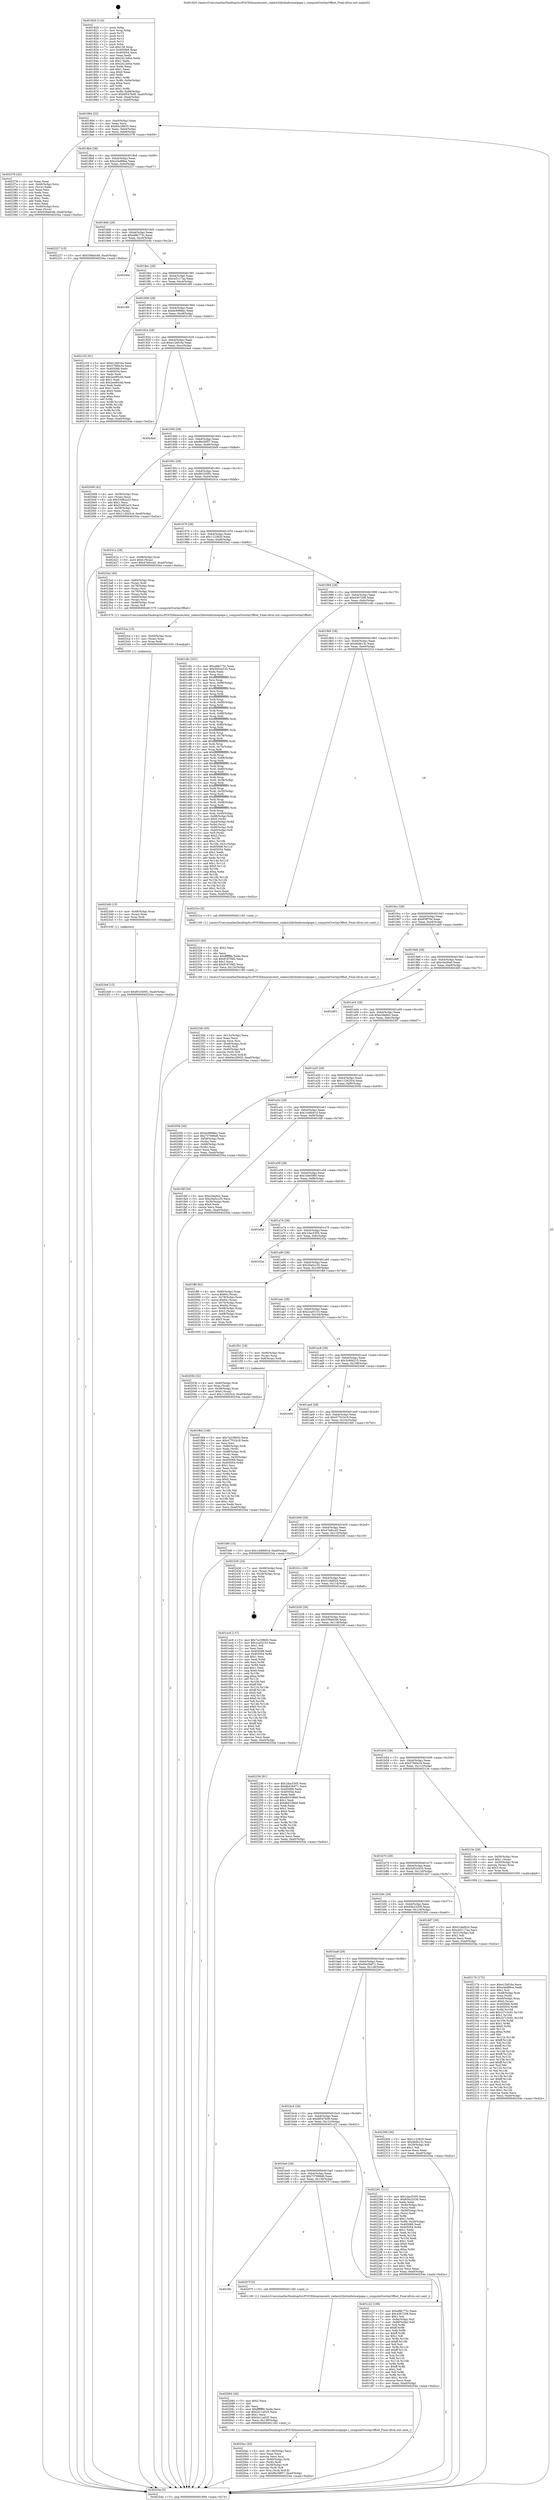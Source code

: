 digraph "0x401820" {
  label = "0x401820 (/mnt/c/Users/mathe/Desktop/tcc/POCII/binaries/extr_radare2librbinformatpepe.c_computeOverlayOffset_Final-ollvm.out::main(0))"
  labelloc = "t"
  node[shape=record]

  Entry [label="",width=0.3,height=0.3,shape=circle,fillcolor=black,style=filled]
  "0x401894" [label="{
     0x401894 [32]\l
     | [instrs]\l
     &nbsp;&nbsp;0x401894 \<+6\>: mov -0xa0(%rbp),%eax\l
     &nbsp;&nbsp;0x40189a \<+2\>: mov %eax,%ecx\l
     &nbsp;&nbsp;0x40189c \<+6\>: sub $0x84c29935,%ecx\l
     &nbsp;&nbsp;0x4018a2 \<+6\>: mov %eax,-0xb4(%rbp)\l
     &nbsp;&nbsp;0x4018a8 \<+6\>: mov %ecx,-0xb8(%rbp)\l
     &nbsp;&nbsp;0x4018ae \<+6\>: je 0000000000402378 \<main+0xb58\>\l
  }"]
  "0x402378" [label="{
     0x402378 [42]\l
     | [instrs]\l
     &nbsp;&nbsp;0x402378 \<+2\>: xor %eax,%eax\l
     &nbsp;&nbsp;0x40237a \<+4\>: mov -0x40(%rbp),%rcx\l
     &nbsp;&nbsp;0x40237e \<+2\>: mov (%rcx),%edx\l
     &nbsp;&nbsp;0x402380 \<+2\>: mov %eax,%esi\l
     &nbsp;&nbsp;0x402382 \<+2\>: sub %edx,%esi\l
     &nbsp;&nbsp;0x402384 \<+2\>: mov %eax,%edx\l
     &nbsp;&nbsp;0x402386 \<+3\>: sub $0x1,%edx\l
     &nbsp;&nbsp;0x402389 \<+2\>: add %edx,%esi\l
     &nbsp;&nbsp;0x40238b \<+2\>: sub %esi,%eax\l
     &nbsp;&nbsp;0x40238d \<+4\>: mov -0x40(%rbp),%rcx\l
     &nbsp;&nbsp;0x402391 \<+2\>: mov %eax,(%rcx)\l
     &nbsp;&nbsp;0x402393 \<+10\>: movl $0x559a0c46,-0xa0(%rbp)\l
     &nbsp;&nbsp;0x40239d \<+5\>: jmp 000000000040254a \<main+0xd2a\>\l
  }"]
  "0x4018b4" [label="{
     0x4018b4 [28]\l
     | [instrs]\l
     &nbsp;&nbsp;0x4018b4 \<+5\>: jmp 00000000004018b9 \<main+0x99\>\l
     &nbsp;&nbsp;0x4018b9 \<+6\>: mov -0xb4(%rbp),%eax\l
     &nbsp;&nbsp;0x4018bf \<+5\>: sub $0xa3ad89ce,%eax\l
     &nbsp;&nbsp;0x4018c4 \<+6\>: mov %eax,-0xbc(%rbp)\l
     &nbsp;&nbsp;0x4018ca \<+6\>: je 0000000000402227 \<main+0xa07\>\l
  }"]
  Exit [label="",width=0.3,height=0.3,shape=circle,fillcolor=black,style=filled,peripheries=2]
  "0x402227" [label="{
     0x402227 [15]\l
     | [instrs]\l
     &nbsp;&nbsp;0x402227 \<+10\>: movl $0x559a0c46,-0xa0(%rbp)\l
     &nbsp;&nbsp;0x402231 \<+5\>: jmp 000000000040254a \<main+0xd2a\>\l
  }"]
  "0x4018d0" [label="{
     0x4018d0 [28]\l
     | [instrs]\l
     &nbsp;&nbsp;0x4018d0 \<+5\>: jmp 00000000004018d5 \<main+0xb5\>\l
     &nbsp;&nbsp;0x4018d5 \<+6\>: mov -0xb4(%rbp),%eax\l
     &nbsp;&nbsp;0x4018db \<+5\>: sub $0xa8fe775c,%eax\l
     &nbsp;&nbsp;0x4018e0 \<+6\>: mov %eax,-0xc0(%rbp)\l
     &nbsp;&nbsp;0x4018e6 \<+6\>: je 000000000040244e \<main+0xc2e\>\l
  }"]
  "0x4023e8" [label="{
     0x4023e8 [15]\l
     | [instrs]\l
     &nbsp;&nbsp;0x4023e8 \<+10\>: movl $0xf9103091,-0xa0(%rbp)\l
     &nbsp;&nbsp;0x4023f2 \<+5\>: jmp 000000000040254a \<main+0xd2a\>\l
  }"]
  "0x40244e" [label="{
     0x40244e\l
  }", style=dashed]
  "0x4018ec" [label="{
     0x4018ec [28]\l
     | [instrs]\l
     &nbsp;&nbsp;0x4018ec \<+5\>: jmp 00000000004018f1 \<main+0xd1\>\l
     &nbsp;&nbsp;0x4018f1 \<+6\>: mov -0xb4(%rbp),%eax\l
     &nbsp;&nbsp;0x4018f7 \<+5\>: sub $0xcb5117aa,%eax\l
     &nbsp;&nbsp;0x4018fc \<+6\>: mov %eax,-0xc4(%rbp)\l
     &nbsp;&nbsp;0x401902 \<+6\>: je 0000000000401df5 \<main+0x5d5\>\l
  }"]
  "0x4023d9" [label="{
     0x4023d9 [15]\l
     | [instrs]\l
     &nbsp;&nbsp;0x4023d9 \<+4\>: mov -0x48(%rbp),%rax\l
     &nbsp;&nbsp;0x4023dd \<+3\>: mov (%rax),%rax\l
     &nbsp;&nbsp;0x4023e0 \<+3\>: mov %rax,%rdi\l
     &nbsp;&nbsp;0x4023e3 \<+5\>: call 0000000000401030 \<free@plt\>\l
     | [calls]\l
     &nbsp;&nbsp;0x401030 \{1\} (unknown)\l
  }"]
  "0x401df5" [label="{
     0x401df5\l
  }", style=dashed]
  "0x401908" [label="{
     0x401908 [28]\l
     | [instrs]\l
     &nbsp;&nbsp;0x401908 \<+5\>: jmp 000000000040190d \<main+0xed\>\l
     &nbsp;&nbsp;0x40190d \<+6\>: mov -0xb4(%rbp),%eax\l
     &nbsp;&nbsp;0x401913 \<+5\>: sub $0xdc6998ec,%eax\l
     &nbsp;&nbsp;0x401918 \<+6\>: mov %eax,-0xc8(%rbp)\l
     &nbsp;&nbsp;0x40191e \<+6\>: je 0000000000402103 \<main+0x8e3\>\l
  }"]
  "0x4023ca" [label="{
     0x4023ca [15]\l
     | [instrs]\l
     &nbsp;&nbsp;0x4023ca \<+4\>: mov -0x60(%rbp),%rax\l
     &nbsp;&nbsp;0x4023ce \<+3\>: mov (%rax),%rax\l
     &nbsp;&nbsp;0x4023d1 \<+3\>: mov %rax,%rdi\l
     &nbsp;&nbsp;0x4023d4 \<+5\>: call 0000000000401030 \<free@plt\>\l
     | [calls]\l
     &nbsp;&nbsp;0x401030 \{1\} (unknown)\l
  }"]
  "0x402103" [label="{
     0x402103 [91]\l
     | [instrs]\l
     &nbsp;&nbsp;0x402103 \<+5\>: mov $0xe12bf16a,%eax\l
     &nbsp;&nbsp;0x402108 \<+5\>: mov $0x57fd0e34,%ecx\l
     &nbsp;&nbsp;0x40210d \<+7\>: mov 0x405068,%edx\l
     &nbsp;&nbsp;0x402114 \<+7\>: mov 0x405054,%esi\l
     &nbsp;&nbsp;0x40211b \<+2\>: mov %edx,%edi\l
     &nbsp;&nbsp;0x40211d \<+6\>: add $0x2ee80cdd,%edi\l
     &nbsp;&nbsp;0x402123 \<+3\>: sub $0x1,%edi\l
     &nbsp;&nbsp;0x402126 \<+6\>: sub $0x2ee80cdd,%edi\l
     &nbsp;&nbsp;0x40212c \<+3\>: imul %edi,%edx\l
     &nbsp;&nbsp;0x40212f \<+3\>: and $0x1,%edx\l
     &nbsp;&nbsp;0x402132 \<+3\>: cmp $0x0,%edx\l
     &nbsp;&nbsp;0x402135 \<+4\>: sete %r8b\l
     &nbsp;&nbsp;0x402139 \<+3\>: cmp $0xa,%esi\l
     &nbsp;&nbsp;0x40213c \<+4\>: setl %r9b\l
     &nbsp;&nbsp;0x402140 \<+3\>: mov %r8b,%r10b\l
     &nbsp;&nbsp;0x402143 \<+3\>: and %r9b,%r10b\l
     &nbsp;&nbsp;0x402146 \<+3\>: xor %r9b,%r8b\l
     &nbsp;&nbsp;0x402149 \<+3\>: or %r8b,%r10b\l
     &nbsp;&nbsp;0x40214c \<+4\>: test $0x1,%r10b\l
     &nbsp;&nbsp;0x402150 \<+3\>: cmovne %ecx,%eax\l
     &nbsp;&nbsp;0x402153 \<+6\>: mov %eax,-0xa0(%rbp)\l
     &nbsp;&nbsp;0x402159 \<+5\>: jmp 000000000040254a \<main+0xd2a\>\l
  }"]
  "0x401924" [label="{
     0x401924 [28]\l
     | [instrs]\l
     &nbsp;&nbsp;0x401924 \<+5\>: jmp 0000000000401929 \<main+0x109\>\l
     &nbsp;&nbsp;0x401929 \<+6\>: mov -0xb4(%rbp),%eax\l
     &nbsp;&nbsp;0x40192f \<+5\>: sub $0xe12bf16a,%eax\l
     &nbsp;&nbsp;0x401934 \<+6\>: mov %eax,-0xcc(%rbp)\l
     &nbsp;&nbsp;0x40193a \<+6\>: je 00000000004024ed \<main+0xccd\>\l
  }"]
  "0x40234b" [label="{
     0x40234b [45]\l
     | [instrs]\l
     &nbsp;&nbsp;0x40234b \<+6\>: mov -0x13c(%rbp),%ecx\l
     &nbsp;&nbsp;0x402351 \<+3\>: imul %eax,%ecx\l
     &nbsp;&nbsp;0x402354 \<+3\>: movslq %ecx,%rsi\l
     &nbsp;&nbsp;0x402357 \<+4\>: mov -0x48(%rbp),%rdi\l
     &nbsp;&nbsp;0x40235b \<+3\>: mov (%rdi),%rdi\l
     &nbsp;&nbsp;0x40235e \<+4\>: mov -0x40(%rbp),%r8\l
     &nbsp;&nbsp;0x402362 \<+3\>: movslq (%r8),%r8\l
     &nbsp;&nbsp;0x402365 \<+4\>: mov %rsi,(%rdi,%r8,8)\l
     &nbsp;&nbsp;0x402369 \<+10\>: movl $0x84c29935,-0xa0(%rbp)\l
     &nbsp;&nbsp;0x402373 \<+5\>: jmp 000000000040254a \<main+0xd2a\>\l
  }"]
  "0x4024ed" [label="{
     0x4024ed\l
  }", style=dashed]
  "0x401940" [label="{
     0x401940 [28]\l
     | [instrs]\l
     &nbsp;&nbsp;0x401940 \<+5\>: jmp 0000000000401945 \<main+0x125\>\l
     &nbsp;&nbsp;0x401945 \<+6\>: mov -0xb4(%rbp),%eax\l
     &nbsp;&nbsp;0x40194b \<+5\>: sub $0xf6e39f57,%eax\l
     &nbsp;&nbsp;0x401950 \<+6\>: mov %eax,-0xd0(%rbp)\l
     &nbsp;&nbsp;0x401956 \<+6\>: je 00000000004020d9 \<main+0x8b9\>\l
  }"]
  "0x402323" [label="{
     0x402323 [40]\l
     | [instrs]\l
     &nbsp;&nbsp;0x402323 \<+5\>: mov $0x2,%ecx\l
     &nbsp;&nbsp;0x402328 \<+1\>: cltd\l
     &nbsp;&nbsp;0x402329 \<+2\>: idiv %ecx\l
     &nbsp;&nbsp;0x40232b \<+6\>: imul $0xfffffffe,%edx,%ecx\l
     &nbsp;&nbsp;0x402331 \<+6\>: sub $0x9187f4f2,%ecx\l
     &nbsp;&nbsp;0x402337 \<+3\>: add $0x1,%ecx\l
     &nbsp;&nbsp;0x40233a \<+6\>: add $0x9187f4f2,%ecx\l
     &nbsp;&nbsp;0x402340 \<+6\>: mov %ecx,-0x13c(%rbp)\l
     &nbsp;&nbsp;0x402346 \<+5\>: call 0000000000401160 \<next_i\>\l
     | [calls]\l
     &nbsp;&nbsp;0x401160 \{1\} (/mnt/c/Users/mathe/Desktop/tcc/POCII/binaries/extr_radare2librbinformatpepe.c_computeOverlayOffset_Final-ollvm.out::next_i)\l
  }"]
  "0x4020d9" [label="{
     0x4020d9 [42]\l
     | [instrs]\l
     &nbsp;&nbsp;0x4020d9 \<+4\>: mov -0x58(%rbp),%rax\l
     &nbsp;&nbsp;0x4020dd \<+2\>: mov (%rax),%ecx\l
     &nbsp;&nbsp;0x4020df \<+6\>: sub $0x53d82a23,%ecx\l
     &nbsp;&nbsp;0x4020e5 \<+3\>: add $0x1,%ecx\l
     &nbsp;&nbsp;0x4020e8 \<+6\>: add $0x53d82a23,%ecx\l
     &nbsp;&nbsp;0x4020ee \<+4\>: mov -0x58(%rbp),%rax\l
     &nbsp;&nbsp;0x4020f2 \<+2\>: mov %ecx,(%rax)\l
     &nbsp;&nbsp;0x4020f4 \<+10\>: movl $0x112625c4,-0xa0(%rbp)\l
     &nbsp;&nbsp;0x4020fe \<+5\>: jmp 000000000040254a \<main+0xd2a\>\l
  }"]
  "0x40195c" [label="{
     0x40195c [28]\l
     | [instrs]\l
     &nbsp;&nbsp;0x40195c \<+5\>: jmp 0000000000401961 \<main+0x141\>\l
     &nbsp;&nbsp;0x401961 \<+6\>: mov -0xb4(%rbp),%eax\l
     &nbsp;&nbsp;0x401967 \<+5\>: sub $0xf9103091,%eax\l
     &nbsp;&nbsp;0x40196c \<+6\>: mov %eax,-0xd4(%rbp)\l
     &nbsp;&nbsp;0x401972 \<+6\>: je 000000000040241a \<main+0xbfa\>\l
  }"]
  "0x40217b" [label="{
     0x40217b [172]\l
     | [instrs]\l
     &nbsp;&nbsp;0x40217b \<+5\>: mov $0xe12bf16a,%ecx\l
     &nbsp;&nbsp;0x402180 \<+5\>: mov $0xa3ad89ce,%edx\l
     &nbsp;&nbsp;0x402185 \<+3\>: mov $0x1,%sil\l
     &nbsp;&nbsp;0x402188 \<+4\>: mov -0x48(%rbp),%rdi\l
     &nbsp;&nbsp;0x40218c \<+3\>: mov %rax,(%rdi)\l
     &nbsp;&nbsp;0x40218f \<+4\>: mov -0x40(%rbp),%rax\l
     &nbsp;&nbsp;0x402193 \<+6\>: movl $0x0,(%rax)\l
     &nbsp;&nbsp;0x402199 \<+8\>: mov 0x405068,%r8d\l
     &nbsp;&nbsp;0x4021a1 \<+8\>: mov 0x405054,%r9d\l
     &nbsp;&nbsp;0x4021a9 \<+3\>: mov %r8d,%r10d\l
     &nbsp;&nbsp;0x4021ac \<+7\>: add $0x227c3c91,%r10d\l
     &nbsp;&nbsp;0x4021b3 \<+4\>: sub $0x1,%r10d\l
     &nbsp;&nbsp;0x4021b7 \<+7\>: sub $0x227c3c91,%r10d\l
     &nbsp;&nbsp;0x4021be \<+4\>: imul %r10d,%r8d\l
     &nbsp;&nbsp;0x4021c2 \<+4\>: and $0x1,%r8d\l
     &nbsp;&nbsp;0x4021c6 \<+4\>: cmp $0x0,%r8d\l
     &nbsp;&nbsp;0x4021ca \<+4\>: sete %r11b\l
     &nbsp;&nbsp;0x4021ce \<+4\>: cmp $0xa,%r9d\l
     &nbsp;&nbsp;0x4021d2 \<+3\>: setl %bl\l
     &nbsp;&nbsp;0x4021d5 \<+3\>: mov %r11b,%r14b\l
     &nbsp;&nbsp;0x4021d8 \<+4\>: xor $0xff,%r14b\l
     &nbsp;&nbsp;0x4021dc \<+3\>: mov %bl,%r15b\l
     &nbsp;&nbsp;0x4021df \<+4\>: xor $0xff,%r15b\l
     &nbsp;&nbsp;0x4021e3 \<+4\>: xor $0x1,%sil\l
     &nbsp;&nbsp;0x4021e7 \<+3\>: mov %r14b,%r12b\l
     &nbsp;&nbsp;0x4021ea \<+4\>: and $0xff,%r12b\l
     &nbsp;&nbsp;0x4021ee \<+3\>: and %sil,%r11b\l
     &nbsp;&nbsp;0x4021f1 \<+3\>: mov %r15b,%r13b\l
     &nbsp;&nbsp;0x4021f4 \<+4\>: and $0xff,%r13b\l
     &nbsp;&nbsp;0x4021f8 \<+3\>: and %sil,%bl\l
     &nbsp;&nbsp;0x4021fb \<+3\>: or %r11b,%r12b\l
     &nbsp;&nbsp;0x4021fe \<+3\>: or %bl,%r13b\l
     &nbsp;&nbsp;0x402201 \<+3\>: xor %r13b,%r12b\l
     &nbsp;&nbsp;0x402204 \<+3\>: or %r15b,%r14b\l
     &nbsp;&nbsp;0x402207 \<+4\>: xor $0xff,%r14b\l
     &nbsp;&nbsp;0x40220b \<+4\>: or $0x1,%sil\l
     &nbsp;&nbsp;0x40220f \<+3\>: and %sil,%r14b\l
     &nbsp;&nbsp;0x402212 \<+3\>: or %r14b,%r12b\l
     &nbsp;&nbsp;0x402215 \<+4\>: test $0x1,%r12b\l
     &nbsp;&nbsp;0x402219 \<+3\>: cmovne %edx,%ecx\l
     &nbsp;&nbsp;0x40221c \<+6\>: mov %ecx,-0xa0(%rbp)\l
     &nbsp;&nbsp;0x402222 \<+5\>: jmp 000000000040254a \<main+0xd2a\>\l
  }"]
  "0x40241a" [label="{
     0x40241a [28]\l
     | [instrs]\l
     &nbsp;&nbsp;0x40241a \<+7\>: mov -0x98(%rbp),%rax\l
     &nbsp;&nbsp;0x402421 \<+6\>: movl $0x0,(%rax)\l
     &nbsp;&nbsp;0x402427 \<+10\>: movl $0x47e8ccd3,-0xa0(%rbp)\l
     &nbsp;&nbsp;0x402431 \<+5\>: jmp 000000000040254a \<main+0xd2a\>\l
  }"]
  "0x401978" [label="{
     0x401978 [28]\l
     | [instrs]\l
     &nbsp;&nbsp;0x401978 \<+5\>: jmp 000000000040197d \<main+0x15d\>\l
     &nbsp;&nbsp;0x40197d \<+6\>: mov -0xb4(%rbp),%eax\l
     &nbsp;&nbsp;0x401983 \<+5\>: sub $0x1123820,%eax\l
     &nbsp;&nbsp;0x401988 \<+6\>: mov %eax,-0xd8(%rbp)\l
     &nbsp;&nbsp;0x40198e \<+6\>: je 00000000004023a2 \<main+0xb82\>\l
  }"]
  "0x4020ac" [label="{
     0x4020ac [45]\l
     | [instrs]\l
     &nbsp;&nbsp;0x4020ac \<+6\>: mov -0x138(%rbp),%ecx\l
     &nbsp;&nbsp;0x4020b2 \<+3\>: imul %eax,%ecx\l
     &nbsp;&nbsp;0x4020b5 \<+3\>: movslq %ecx,%rsi\l
     &nbsp;&nbsp;0x4020b8 \<+4\>: mov -0x60(%rbp),%rdi\l
     &nbsp;&nbsp;0x4020bc \<+3\>: mov (%rdi),%rdi\l
     &nbsp;&nbsp;0x4020bf \<+4\>: mov -0x58(%rbp),%r8\l
     &nbsp;&nbsp;0x4020c3 \<+3\>: movslq (%r8),%r8\l
     &nbsp;&nbsp;0x4020c6 \<+4\>: mov %rsi,(%rdi,%r8,8)\l
     &nbsp;&nbsp;0x4020ca \<+10\>: movl $0xf6e39f57,-0xa0(%rbp)\l
     &nbsp;&nbsp;0x4020d4 \<+5\>: jmp 000000000040254a \<main+0xd2a\>\l
  }"]
  "0x4023a2" [label="{
     0x4023a2 [40]\l
     | [instrs]\l
     &nbsp;&nbsp;0x4023a2 \<+4\>: mov -0x80(%rbp),%rax\l
     &nbsp;&nbsp;0x4023a6 \<+3\>: mov (%rax),%rdi\l
     &nbsp;&nbsp;0x4023a9 \<+4\>: mov -0x78(%rbp),%rax\l
     &nbsp;&nbsp;0x4023ad \<+3\>: mov (%rax),%rsi\l
     &nbsp;&nbsp;0x4023b0 \<+4\>: mov -0x70(%rbp),%rax\l
     &nbsp;&nbsp;0x4023b4 \<+3\>: mov (%rax),%rdx\l
     &nbsp;&nbsp;0x4023b7 \<+4\>: mov -0x60(%rbp),%rax\l
     &nbsp;&nbsp;0x4023bb \<+3\>: mov (%rax),%rcx\l
     &nbsp;&nbsp;0x4023be \<+4\>: mov -0x48(%rbp),%rax\l
     &nbsp;&nbsp;0x4023c2 \<+3\>: mov (%rax),%r8\l
     &nbsp;&nbsp;0x4023c5 \<+5\>: call 0000000000401570 \<computeOverlayOffset\>\l
     | [calls]\l
     &nbsp;&nbsp;0x401570 \{1\} (/mnt/c/Users/mathe/Desktop/tcc/POCII/binaries/extr_radare2librbinformatpepe.c_computeOverlayOffset_Final-ollvm.out::computeOverlayOffset)\l
  }"]
  "0x401994" [label="{
     0x401994 [28]\l
     | [instrs]\l
     &nbsp;&nbsp;0x401994 \<+5\>: jmp 0000000000401999 \<main+0x179\>\l
     &nbsp;&nbsp;0x401999 \<+6\>: mov -0xb4(%rbp),%eax\l
     &nbsp;&nbsp;0x40199f \<+5\>: sub $0x4367208,%eax\l
     &nbsp;&nbsp;0x4019a4 \<+6\>: mov %eax,-0xdc(%rbp)\l
     &nbsp;&nbsp;0x4019aa \<+6\>: je 0000000000401c8c \<main+0x46c\>\l
  }"]
  "0x402084" [label="{
     0x402084 [40]\l
     | [instrs]\l
     &nbsp;&nbsp;0x402084 \<+5\>: mov $0x2,%ecx\l
     &nbsp;&nbsp;0x402089 \<+1\>: cltd\l
     &nbsp;&nbsp;0x40208a \<+2\>: idiv %ecx\l
     &nbsp;&nbsp;0x40208c \<+6\>: imul $0xfffffffe,%edx,%ecx\l
     &nbsp;&nbsp;0x402092 \<+6\>: sub $0x2e11a025,%ecx\l
     &nbsp;&nbsp;0x402098 \<+3\>: add $0x1,%ecx\l
     &nbsp;&nbsp;0x40209b \<+6\>: add $0x2e11a025,%ecx\l
     &nbsp;&nbsp;0x4020a1 \<+6\>: mov %ecx,-0x138(%rbp)\l
     &nbsp;&nbsp;0x4020a7 \<+5\>: call 0000000000401160 \<next_i\>\l
     | [calls]\l
     &nbsp;&nbsp;0x401160 \{1\} (/mnt/c/Users/mathe/Desktop/tcc/POCII/binaries/extr_radare2librbinformatpepe.c_computeOverlayOffset_Final-ollvm.out::next_i)\l
  }"]
  "0x401c8c" [label="{
     0x401c8c [331]\l
     | [instrs]\l
     &nbsp;&nbsp;0x401c8c \<+5\>: mov $0xa8fe775c,%eax\l
     &nbsp;&nbsp;0x401c91 \<+5\>: mov $0x5d52e533,%ecx\l
     &nbsp;&nbsp;0x401c96 \<+2\>: xor %edx,%edx\l
     &nbsp;&nbsp;0x401c98 \<+3\>: mov %rsp,%rsi\l
     &nbsp;&nbsp;0x401c9b \<+4\>: add $0xfffffffffffffff0,%rsi\l
     &nbsp;&nbsp;0x401c9f \<+3\>: mov %rsi,%rsp\l
     &nbsp;&nbsp;0x401ca2 \<+7\>: mov %rsi,-0x98(%rbp)\l
     &nbsp;&nbsp;0x401ca9 \<+3\>: mov %rsp,%rsi\l
     &nbsp;&nbsp;0x401cac \<+4\>: add $0xfffffffffffffff0,%rsi\l
     &nbsp;&nbsp;0x401cb0 \<+3\>: mov %rsi,%rsp\l
     &nbsp;&nbsp;0x401cb3 \<+3\>: mov %rsp,%rdi\l
     &nbsp;&nbsp;0x401cb6 \<+4\>: add $0xfffffffffffffff0,%rdi\l
     &nbsp;&nbsp;0x401cba \<+3\>: mov %rdi,%rsp\l
     &nbsp;&nbsp;0x401cbd \<+7\>: mov %rdi,-0x90(%rbp)\l
     &nbsp;&nbsp;0x401cc4 \<+3\>: mov %rsp,%rdi\l
     &nbsp;&nbsp;0x401cc7 \<+4\>: add $0xfffffffffffffff0,%rdi\l
     &nbsp;&nbsp;0x401ccb \<+3\>: mov %rdi,%rsp\l
     &nbsp;&nbsp;0x401cce \<+7\>: mov %rdi,-0x88(%rbp)\l
     &nbsp;&nbsp;0x401cd5 \<+3\>: mov %rsp,%rdi\l
     &nbsp;&nbsp;0x401cd8 \<+4\>: add $0xfffffffffffffff0,%rdi\l
     &nbsp;&nbsp;0x401cdc \<+3\>: mov %rdi,%rsp\l
     &nbsp;&nbsp;0x401cdf \<+4\>: mov %rdi,-0x80(%rbp)\l
     &nbsp;&nbsp;0x401ce3 \<+3\>: mov %rsp,%rdi\l
     &nbsp;&nbsp;0x401ce6 \<+4\>: add $0xfffffffffffffff0,%rdi\l
     &nbsp;&nbsp;0x401cea \<+3\>: mov %rdi,%rsp\l
     &nbsp;&nbsp;0x401ced \<+4\>: mov %rdi,-0x78(%rbp)\l
     &nbsp;&nbsp;0x401cf1 \<+3\>: mov %rsp,%rdi\l
     &nbsp;&nbsp;0x401cf4 \<+4\>: add $0xfffffffffffffff0,%rdi\l
     &nbsp;&nbsp;0x401cf8 \<+3\>: mov %rdi,%rsp\l
     &nbsp;&nbsp;0x401cfb \<+4\>: mov %rdi,-0x70(%rbp)\l
     &nbsp;&nbsp;0x401cff \<+3\>: mov %rsp,%rdi\l
     &nbsp;&nbsp;0x401d02 \<+4\>: add $0xfffffffffffffff0,%rdi\l
     &nbsp;&nbsp;0x401d06 \<+3\>: mov %rdi,%rsp\l
     &nbsp;&nbsp;0x401d09 \<+4\>: mov %rdi,-0x68(%rbp)\l
     &nbsp;&nbsp;0x401d0d \<+3\>: mov %rsp,%rdi\l
     &nbsp;&nbsp;0x401d10 \<+4\>: add $0xfffffffffffffff0,%rdi\l
     &nbsp;&nbsp;0x401d14 \<+3\>: mov %rdi,%rsp\l
     &nbsp;&nbsp;0x401d17 \<+4\>: mov %rdi,-0x60(%rbp)\l
     &nbsp;&nbsp;0x401d1b \<+3\>: mov %rsp,%rdi\l
     &nbsp;&nbsp;0x401d1e \<+4\>: add $0xfffffffffffffff0,%rdi\l
     &nbsp;&nbsp;0x401d22 \<+3\>: mov %rdi,%rsp\l
     &nbsp;&nbsp;0x401d25 \<+4\>: mov %rdi,-0x58(%rbp)\l
     &nbsp;&nbsp;0x401d29 \<+3\>: mov %rsp,%rdi\l
     &nbsp;&nbsp;0x401d2c \<+4\>: add $0xfffffffffffffff0,%rdi\l
     &nbsp;&nbsp;0x401d30 \<+3\>: mov %rdi,%rsp\l
     &nbsp;&nbsp;0x401d33 \<+4\>: mov %rdi,-0x50(%rbp)\l
     &nbsp;&nbsp;0x401d37 \<+3\>: mov %rsp,%rdi\l
     &nbsp;&nbsp;0x401d3a \<+4\>: add $0xfffffffffffffff0,%rdi\l
     &nbsp;&nbsp;0x401d3e \<+3\>: mov %rdi,%rsp\l
     &nbsp;&nbsp;0x401d41 \<+4\>: mov %rdi,-0x48(%rbp)\l
     &nbsp;&nbsp;0x401d45 \<+3\>: mov %rsp,%rdi\l
     &nbsp;&nbsp;0x401d48 \<+4\>: add $0xfffffffffffffff0,%rdi\l
     &nbsp;&nbsp;0x401d4c \<+3\>: mov %rdi,%rsp\l
     &nbsp;&nbsp;0x401d4f \<+4\>: mov %rdi,-0x40(%rbp)\l
     &nbsp;&nbsp;0x401d53 \<+7\>: mov -0x98(%rbp),%rdi\l
     &nbsp;&nbsp;0x401d5a \<+6\>: movl $0x0,(%rdi)\l
     &nbsp;&nbsp;0x401d60 \<+7\>: mov -0xa4(%rbp),%r8d\l
     &nbsp;&nbsp;0x401d67 \<+3\>: mov %r8d,(%rsi)\l
     &nbsp;&nbsp;0x401d6a \<+7\>: mov -0x90(%rbp),%rdi\l
     &nbsp;&nbsp;0x401d71 \<+7\>: mov -0xb0(%rbp),%r9\l
     &nbsp;&nbsp;0x401d78 \<+3\>: mov %r9,(%rdi)\l
     &nbsp;&nbsp;0x401d7b \<+3\>: cmpl $0x2,(%rsi)\l
     &nbsp;&nbsp;0x401d7e \<+4\>: setne %r10b\l
     &nbsp;&nbsp;0x401d82 \<+4\>: and $0x1,%r10b\l
     &nbsp;&nbsp;0x401d86 \<+4\>: mov %r10b,-0x31(%rbp)\l
     &nbsp;&nbsp;0x401d8a \<+8\>: mov 0x405068,%r11d\l
     &nbsp;&nbsp;0x401d92 \<+7\>: mov 0x405054,%ebx\l
     &nbsp;&nbsp;0x401d99 \<+3\>: sub $0x1,%edx\l
     &nbsp;&nbsp;0x401d9c \<+3\>: mov %r11d,%r14d\l
     &nbsp;&nbsp;0x401d9f \<+3\>: add %edx,%r14d\l
     &nbsp;&nbsp;0x401da2 \<+4\>: imul %r14d,%r11d\l
     &nbsp;&nbsp;0x401da6 \<+4\>: and $0x1,%r11d\l
     &nbsp;&nbsp;0x401daa \<+4\>: cmp $0x0,%r11d\l
     &nbsp;&nbsp;0x401dae \<+4\>: sete %r10b\l
     &nbsp;&nbsp;0x401db2 \<+3\>: cmp $0xa,%ebx\l
     &nbsp;&nbsp;0x401db5 \<+4\>: setl %r15b\l
     &nbsp;&nbsp;0x401db9 \<+3\>: mov %r10b,%r12b\l
     &nbsp;&nbsp;0x401dbc \<+3\>: and %r15b,%r12b\l
     &nbsp;&nbsp;0x401dbf \<+3\>: xor %r15b,%r10b\l
     &nbsp;&nbsp;0x401dc2 \<+3\>: or %r10b,%r12b\l
     &nbsp;&nbsp;0x401dc5 \<+4\>: test $0x1,%r12b\l
     &nbsp;&nbsp;0x401dc9 \<+3\>: cmovne %ecx,%eax\l
     &nbsp;&nbsp;0x401dcc \<+6\>: mov %eax,-0xa0(%rbp)\l
     &nbsp;&nbsp;0x401dd2 \<+5\>: jmp 000000000040254a \<main+0xd2a\>\l
  }"]
  "0x4019b0" [label="{
     0x4019b0 [28]\l
     | [instrs]\l
     &nbsp;&nbsp;0x4019b0 \<+5\>: jmp 00000000004019b5 \<main+0x195\>\l
     &nbsp;&nbsp;0x4019b5 \<+6\>: mov -0xb4(%rbp),%eax\l
     &nbsp;&nbsp;0x4019bb \<+5\>: sub $0x4bdb13c,%eax\l
     &nbsp;&nbsp;0x4019c0 \<+6\>: mov %eax,-0xe0(%rbp)\l
     &nbsp;&nbsp;0x4019c6 \<+6\>: je 000000000040231e \<main+0xafe\>\l
  }"]
  "0x401bfc" [label="{
     0x401bfc\l
  }", style=dashed]
  "0x40231e" [label="{
     0x40231e [5]\l
     | [instrs]\l
     &nbsp;&nbsp;0x40231e \<+5\>: call 0000000000401160 \<next_i\>\l
     | [calls]\l
     &nbsp;&nbsp;0x401160 \{1\} (/mnt/c/Users/mathe/Desktop/tcc/POCII/binaries/extr_radare2librbinformatpepe.c_computeOverlayOffset_Final-ollvm.out::next_i)\l
  }"]
  "0x4019cc" [label="{
     0x4019cc [28]\l
     | [instrs]\l
     &nbsp;&nbsp;0x4019cc \<+5\>: jmp 00000000004019d1 \<main+0x1b1\>\l
     &nbsp;&nbsp;0x4019d1 \<+6\>: mov -0xb4(%rbp),%eax\l
     &nbsp;&nbsp;0x4019d7 \<+5\>: sub $0x85ff70d,%eax\l
     &nbsp;&nbsp;0x4019dc \<+6\>: mov %eax,-0xe4(%rbp)\l
     &nbsp;&nbsp;0x4019e2 \<+6\>: je 0000000000401eb9 \<main+0x699\>\l
  }"]
  "0x40207f" [label="{
     0x40207f [5]\l
     | [instrs]\l
     &nbsp;&nbsp;0x40207f \<+5\>: call 0000000000401160 \<next_i\>\l
     | [calls]\l
     &nbsp;&nbsp;0x401160 \{1\} (/mnt/c/Users/mathe/Desktop/tcc/POCII/binaries/extr_radare2librbinformatpepe.c_computeOverlayOffset_Final-ollvm.out::next_i)\l
  }"]
  "0x401eb9" [label="{
     0x401eb9\l
  }", style=dashed]
  "0x4019e8" [label="{
     0x4019e8 [28]\l
     | [instrs]\l
     &nbsp;&nbsp;0x4019e8 \<+5\>: jmp 00000000004019ed \<main+0x1cd\>\l
     &nbsp;&nbsp;0x4019ed \<+6\>: mov -0xb4(%rbp),%eax\l
     &nbsp;&nbsp;0x4019f3 \<+5\>: sub $0xc0e26a0,%eax\l
     &nbsp;&nbsp;0x4019f8 \<+6\>: mov %eax,-0xe8(%rbp)\l
     &nbsp;&nbsp;0x4019fe \<+6\>: je 0000000000402493 \<main+0xc73\>\l
  }"]
  "0x40203b" [label="{
     0x40203b [32]\l
     | [instrs]\l
     &nbsp;&nbsp;0x40203b \<+4\>: mov -0x60(%rbp),%rdi\l
     &nbsp;&nbsp;0x40203f \<+3\>: mov %rax,(%rdi)\l
     &nbsp;&nbsp;0x402042 \<+4\>: mov -0x58(%rbp),%rax\l
     &nbsp;&nbsp;0x402046 \<+6\>: movl $0x0,(%rax)\l
     &nbsp;&nbsp;0x40204c \<+10\>: movl $0x112625c4,-0xa0(%rbp)\l
     &nbsp;&nbsp;0x402056 \<+5\>: jmp 000000000040254a \<main+0xd2a\>\l
  }"]
  "0x402493" [label="{
     0x402493\l
  }", style=dashed]
  "0x401a04" [label="{
     0x401a04 [28]\l
     | [instrs]\l
     &nbsp;&nbsp;0x401a04 \<+5\>: jmp 0000000000401a09 \<main+0x1e9\>\l
     &nbsp;&nbsp;0x401a09 \<+6\>: mov -0xb4(%rbp),%eax\l
     &nbsp;&nbsp;0x401a0f \<+5\>: sub $0xe3da9e2,%eax\l
     &nbsp;&nbsp;0x401a14 \<+6\>: mov %eax,-0xec(%rbp)\l
     &nbsp;&nbsp;0x401a1a \<+6\>: je 00000000004023f7 \<main+0xbd7\>\l
  }"]
  "0x401f64" [label="{
     0x401f64 [108]\l
     | [instrs]\l
     &nbsp;&nbsp;0x401f64 \<+5\>: mov $0x7a239b02,%ecx\l
     &nbsp;&nbsp;0x401f69 \<+5\>: mov $0x47701b18,%edx\l
     &nbsp;&nbsp;0x401f6e \<+2\>: xor %esi,%esi\l
     &nbsp;&nbsp;0x401f70 \<+7\>: mov -0x88(%rbp),%rdi\l
     &nbsp;&nbsp;0x401f77 \<+2\>: mov %eax,(%rdi)\l
     &nbsp;&nbsp;0x401f79 \<+7\>: mov -0x88(%rbp),%rdi\l
     &nbsp;&nbsp;0x401f80 \<+2\>: mov (%rdi),%eax\l
     &nbsp;&nbsp;0x401f82 \<+3\>: mov %eax,-0x30(%rbp)\l
     &nbsp;&nbsp;0x401f85 \<+7\>: mov 0x405068,%eax\l
     &nbsp;&nbsp;0x401f8c \<+8\>: mov 0x405054,%r8d\l
     &nbsp;&nbsp;0x401f94 \<+3\>: sub $0x1,%esi\l
     &nbsp;&nbsp;0x401f97 \<+3\>: mov %eax,%r9d\l
     &nbsp;&nbsp;0x401f9a \<+3\>: add %esi,%r9d\l
     &nbsp;&nbsp;0x401f9d \<+4\>: imul %r9d,%eax\l
     &nbsp;&nbsp;0x401fa1 \<+3\>: and $0x1,%eax\l
     &nbsp;&nbsp;0x401fa4 \<+3\>: cmp $0x0,%eax\l
     &nbsp;&nbsp;0x401fa7 \<+4\>: sete %r10b\l
     &nbsp;&nbsp;0x401fab \<+4\>: cmp $0xa,%r8d\l
     &nbsp;&nbsp;0x401faf \<+4\>: setl %r11b\l
     &nbsp;&nbsp;0x401fb3 \<+3\>: mov %r10b,%bl\l
     &nbsp;&nbsp;0x401fb6 \<+3\>: and %r11b,%bl\l
     &nbsp;&nbsp;0x401fb9 \<+3\>: xor %r11b,%r10b\l
     &nbsp;&nbsp;0x401fbc \<+3\>: or %r10b,%bl\l
     &nbsp;&nbsp;0x401fbf \<+3\>: test $0x1,%bl\l
     &nbsp;&nbsp;0x401fc2 \<+3\>: cmovne %edx,%ecx\l
     &nbsp;&nbsp;0x401fc5 \<+6\>: mov %ecx,-0xa0(%rbp)\l
     &nbsp;&nbsp;0x401fcb \<+5\>: jmp 000000000040254a \<main+0xd2a\>\l
  }"]
  "0x4023f7" [label="{
     0x4023f7\l
  }", style=dashed]
  "0x401a20" [label="{
     0x401a20 [28]\l
     | [instrs]\l
     &nbsp;&nbsp;0x401a20 \<+5\>: jmp 0000000000401a25 \<main+0x205\>\l
     &nbsp;&nbsp;0x401a25 \<+6\>: mov -0xb4(%rbp),%eax\l
     &nbsp;&nbsp;0x401a2b \<+5\>: sub $0x112625c4,%eax\l
     &nbsp;&nbsp;0x401a30 \<+6\>: mov %eax,-0xf0(%rbp)\l
     &nbsp;&nbsp;0x401a36 \<+6\>: je 000000000040205b \<main+0x83b\>\l
  }"]
  "0x401820" [label="{
     0x401820 [116]\l
     | [instrs]\l
     &nbsp;&nbsp;0x401820 \<+1\>: push %rbp\l
     &nbsp;&nbsp;0x401821 \<+3\>: mov %rsp,%rbp\l
     &nbsp;&nbsp;0x401824 \<+2\>: push %r15\l
     &nbsp;&nbsp;0x401826 \<+2\>: push %r14\l
     &nbsp;&nbsp;0x401828 \<+2\>: push %r13\l
     &nbsp;&nbsp;0x40182a \<+2\>: push %r12\l
     &nbsp;&nbsp;0x40182c \<+1\>: push %rbx\l
     &nbsp;&nbsp;0x40182d \<+7\>: sub $0x138,%rsp\l
     &nbsp;&nbsp;0x401834 \<+7\>: mov 0x405068,%eax\l
     &nbsp;&nbsp;0x40183b \<+7\>: mov 0x405054,%ecx\l
     &nbsp;&nbsp;0x401842 \<+2\>: mov %eax,%edx\l
     &nbsp;&nbsp;0x401844 \<+6\>: add $0x2d12efca,%edx\l
     &nbsp;&nbsp;0x40184a \<+3\>: sub $0x1,%edx\l
     &nbsp;&nbsp;0x40184d \<+6\>: sub $0x2d12efca,%edx\l
     &nbsp;&nbsp;0x401853 \<+3\>: imul %edx,%eax\l
     &nbsp;&nbsp;0x401856 \<+3\>: and $0x1,%eax\l
     &nbsp;&nbsp;0x401859 \<+3\>: cmp $0x0,%eax\l
     &nbsp;&nbsp;0x40185c \<+4\>: sete %r8b\l
     &nbsp;&nbsp;0x401860 \<+4\>: and $0x1,%r8b\l
     &nbsp;&nbsp;0x401864 \<+7\>: mov %r8b,-0x9a(%rbp)\l
     &nbsp;&nbsp;0x40186b \<+3\>: cmp $0xa,%ecx\l
     &nbsp;&nbsp;0x40186e \<+4\>: setl %r8b\l
     &nbsp;&nbsp;0x401872 \<+4\>: and $0x1,%r8b\l
     &nbsp;&nbsp;0x401876 \<+7\>: mov %r8b,-0x99(%rbp)\l
     &nbsp;&nbsp;0x40187d \<+10\>: movl $0x6f547b09,-0xa0(%rbp)\l
     &nbsp;&nbsp;0x401887 \<+6\>: mov %edi,-0xa4(%rbp)\l
     &nbsp;&nbsp;0x40188d \<+7\>: mov %rsi,-0xb0(%rbp)\l
  }"]
  "0x40205b" [label="{
     0x40205b [36]\l
     | [instrs]\l
     &nbsp;&nbsp;0x40205b \<+5\>: mov $0xdc6998ec,%eax\l
     &nbsp;&nbsp;0x402060 \<+5\>: mov $0x737696d6,%ecx\l
     &nbsp;&nbsp;0x402065 \<+4\>: mov -0x58(%rbp),%rdx\l
     &nbsp;&nbsp;0x402069 \<+2\>: mov (%rdx),%esi\l
     &nbsp;&nbsp;0x40206b \<+4\>: mov -0x68(%rbp),%rdx\l
     &nbsp;&nbsp;0x40206f \<+2\>: cmp (%rdx),%esi\l
     &nbsp;&nbsp;0x402071 \<+3\>: cmovl %ecx,%eax\l
     &nbsp;&nbsp;0x402074 \<+6\>: mov %eax,-0xa0(%rbp)\l
     &nbsp;&nbsp;0x40207a \<+5\>: jmp 000000000040254a \<main+0xd2a\>\l
  }"]
  "0x401a3c" [label="{
     0x401a3c [28]\l
     | [instrs]\l
     &nbsp;&nbsp;0x401a3c \<+5\>: jmp 0000000000401a41 \<main+0x221\>\l
     &nbsp;&nbsp;0x401a41 \<+6\>: mov -0xb4(%rbp),%eax\l
     &nbsp;&nbsp;0x401a47 \<+5\>: sub $0x1446b91d,%eax\l
     &nbsp;&nbsp;0x401a4c \<+6\>: mov %eax,-0xf4(%rbp)\l
     &nbsp;&nbsp;0x401a52 \<+6\>: je 0000000000401fdf \<main+0x7bf\>\l
  }"]
  "0x40254a" [label="{
     0x40254a [5]\l
     | [instrs]\l
     &nbsp;&nbsp;0x40254a \<+5\>: jmp 0000000000401894 \<main+0x74\>\l
  }"]
  "0x401fdf" [label="{
     0x401fdf [30]\l
     | [instrs]\l
     &nbsp;&nbsp;0x401fdf \<+5\>: mov $0xe3da9e2,%eax\l
     &nbsp;&nbsp;0x401fe4 \<+5\>: mov $0x20a5cc35,%ecx\l
     &nbsp;&nbsp;0x401fe9 \<+3\>: mov -0x30(%rbp),%edx\l
     &nbsp;&nbsp;0x401fec \<+3\>: cmp $0x0,%edx\l
     &nbsp;&nbsp;0x401fef \<+3\>: cmove %ecx,%eax\l
     &nbsp;&nbsp;0x401ff2 \<+6\>: mov %eax,-0xa0(%rbp)\l
     &nbsp;&nbsp;0x401ff8 \<+5\>: jmp 000000000040254a \<main+0xd2a\>\l
  }"]
  "0x401a58" [label="{
     0x401a58 [28]\l
     | [instrs]\l
     &nbsp;&nbsp;0x401a58 \<+5\>: jmp 0000000000401a5d \<main+0x23d\>\l
     &nbsp;&nbsp;0x401a5d \<+6\>: mov -0xb4(%rbp),%eax\l
     &nbsp;&nbsp;0x401a63 \<+5\>: sub $0x1b9e5f60,%eax\l
     &nbsp;&nbsp;0x401a68 \<+6\>: mov %eax,-0xf8(%rbp)\l
     &nbsp;&nbsp;0x401a6e \<+6\>: je 0000000000401e50 \<main+0x630\>\l
  }"]
  "0x401be0" [label="{
     0x401be0 [28]\l
     | [instrs]\l
     &nbsp;&nbsp;0x401be0 \<+5\>: jmp 0000000000401be5 \<main+0x3c5\>\l
     &nbsp;&nbsp;0x401be5 \<+6\>: mov -0xb4(%rbp),%eax\l
     &nbsp;&nbsp;0x401beb \<+5\>: sub $0x737696d6,%eax\l
     &nbsp;&nbsp;0x401bf0 \<+6\>: mov %eax,-0x130(%rbp)\l
     &nbsp;&nbsp;0x401bf6 \<+6\>: je 000000000040207f \<main+0x85f\>\l
  }"]
  "0x401e50" [label="{
     0x401e50\l
  }", style=dashed]
  "0x401a74" [label="{
     0x401a74 [28]\l
     | [instrs]\l
     &nbsp;&nbsp;0x401a74 \<+5\>: jmp 0000000000401a79 \<main+0x259\>\l
     &nbsp;&nbsp;0x401a79 \<+6\>: mov -0xb4(%rbp),%eax\l
     &nbsp;&nbsp;0x401a7f \<+5\>: sub $0x1dac5305,%eax\l
     &nbsp;&nbsp;0x401a84 \<+6\>: mov %eax,-0xfc(%rbp)\l
     &nbsp;&nbsp;0x401a8a \<+6\>: je 000000000040252a \<main+0xd0a\>\l
  }"]
  "0x401c22" [label="{
     0x401c22 [106]\l
     | [instrs]\l
     &nbsp;&nbsp;0x401c22 \<+5\>: mov $0xa8fe775c,%eax\l
     &nbsp;&nbsp;0x401c27 \<+5\>: mov $0x4367208,%ecx\l
     &nbsp;&nbsp;0x401c2c \<+2\>: mov $0x1,%dl\l
     &nbsp;&nbsp;0x401c2e \<+7\>: mov -0x9a(%rbp),%sil\l
     &nbsp;&nbsp;0x401c35 \<+7\>: mov -0x99(%rbp),%dil\l
     &nbsp;&nbsp;0x401c3c \<+3\>: mov %sil,%r8b\l
     &nbsp;&nbsp;0x401c3f \<+4\>: xor $0xff,%r8b\l
     &nbsp;&nbsp;0x401c43 \<+3\>: mov %dil,%r9b\l
     &nbsp;&nbsp;0x401c46 \<+4\>: xor $0xff,%r9b\l
     &nbsp;&nbsp;0x401c4a \<+3\>: xor $0x1,%dl\l
     &nbsp;&nbsp;0x401c4d \<+3\>: mov %r8b,%r10b\l
     &nbsp;&nbsp;0x401c50 \<+4\>: and $0xff,%r10b\l
     &nbsp;&nbsp;0x401c54 \<+3\>: and %dl,%sil\l
     &nbsp;&nbsp;0x401c57 \<+3\>: mov %r9b,%r11b\l
     &nbsp;&nbsp;0x401c5a \<+4\>: and $0xff,%r11b\l
     &nbsp;&nbsp;0x401c5e \<+3\>: and %dl,%dil\l
     &nbsp;&nbsp;0x401c61 \<+3\>: or %sil,%r10b\l
     &nbsp;&nbsp;0x401c64 \<+3\>: or %dil,%r11b\l
     &nbsp;&nbsp;0x401c67 \<+3\>: xor %r11b,%r10b\l
     &nbsp;&nbsp;0x401c6a \<+3\>: or %r9b,%r8b\l
     &nbsp;&nbsp;0x401c6d \<+4\>: xor $0xff,%r8b\l
     &nbsp;&nbsp;0x401c71 \<+3\>: or $0x1,%dl\l
     &nbsp;&nbsp;0x401c74 \<+3\>: and %dl,%r8b\l
     &nbsp;&nbsp;0x401c77 \<+3\>: or %r8b,%r10b\l
     &nbsp;&nbsp;0x401c7a \<+4\>: test $0x1,%r10b\l
     &nbsp;&nbsp;0x401c7e \<+3\>: cmovne %ecx,%eax\l
     &nbsp;&nbsp;0x401c81 \<+6\>: mov %eax,-0xa0(%rbp)\l
     &nbsp;&nbsp;0x401c87 \<+5\>: jmp 000000000040254a \<main+0xd2a\>\l
  }"]
  "0x40252a" [label="{
     0x40252a\l
  }", style=dashed]
  "0x401a90" [label="{
     0x401a90 [28]\l
     | [instrs]\l
     &nbsp;&nbsp;0x401a90 \<+5\>: jmp 0000000000401a95 \<main+0x275\>\l
     &nbsp;&nbsp;0x401a95 \<+6\>: mov -0xb4(%rbp),%eax\l
     &nbsp;&nbsp;0x401a9b \<+5\>: sub $0x20a5cc35,%eax\l
     &nbsp;&nbsp;0x401aa0 \<+6\>: mov %eax,-0x100(%rbp)\l
     &nbsp;&nbsp;0x401aa6 \<+6\>: je 0000000000401ffd \<main+0x7dd\>\l
  }"]
  "0x401bc4" [label="{
     0x401bc4 [28]\l
     | [instrs]\l
     &nbsp;&nbsp;0x401bc4 \<+5\>: jmp 0000000000401bc9 \<main+0x3a9\>\l
     &nbsp;&nbsp;0x401bc9 \<+6\>: mov -0xb4(%rbp),%eax\l
     &nbsp;&nbsp;0x401bcf \<+5\>: sub $0x6f547b09,%eax\l
     &nbsp;&nbsp;0x401bd4 \<+6\>: mov %eax,-0x12c(%rbp)\l
     &nbsp;&nbsp;0x401bda \<+6\>: je 0000000000401c22 \<main+0x402\>\l
  }"]
  "0x401ffd" [label="{
     0x401ffd [62]\l
     | [instrs]\l
     &nbsp;&nbsp;0x401ffd \<+4\>: mov -0x80(%rbp),%rax\l
     &nbsp;&nbsp;0x402001 \<+7\>: movq $0x64,(%rax)\l
     &nbsp;&nbsp;0x402008 \<+4\>: mov -0x78(%rbp),%rax\l
     &nbsp;&nbsp;0x40200c \<+7\>: movq $0x64,(%rax)\l
     &nbsp;&nbsp;0x402013 \<+4\>: mov -0x70(%rbp),%rax\l
     &nbsp;&nbsp;0x402017 \<+7\>: movq $0x64,(%rax)\l
     &nbsp;&nbsp;0x40201e \<+4\>: mov -0x68(%rbp),%rax\l
     &nbsp;&nbsp;0x402022 \<+6\>: movl $0x1,(%rax)\l
     &nbsp;&nbsp;0x402028 \<+4\>: mov -0x68(%rbp),%rax\l
     &nbsp;&nbsp;0x40202c \<+3\>: movslq (%rax),%rax\l
     &nbsp;&nbsp;0x40202f \<+4\>: shl $0x3,%rax\l
     &nbsp;&nbsp;0x402033 \<+3\>: mov %rax,%rdi\l
     &nbsp;&nbsp;0x402036 \<+5\>: call 0000000000401050 \<malloc@plt\>\l
     | [calls]\l
     &nbsp;&nbsp;0x401050 \{1\} (unknown)\l
  }"]
  "0x401aac" [label="{
     0x401aac [28]\l
     | [instrs]\l
     &nbsp;&nbsp;0x401aac \<+5\>: jmp 0000000000401ab1 \<main+0x291\>\l
     &nbsp;&nbsp;0x401ab1 \<+6\>: mov -0xb4(%rbp),%eax\l
     &nbsp;&nbsp;0x401ab7 \<+5\>: sub $0x2caf3153,%eax\l
     &nbsp;&nbsp;0x401abc \<+6\>: mov %eax,-0x104(%rbp)\l
     &nbsp;&nbsp;0x401ac2 \<+6\>: je 0000000000401f51 \<main+0x731\>\l
  }"]
  "0x402291" [label="{
     0x402291 [111]\l
     | [instrs]\l
     &nbsp;&nbsp;0x402291 \<+5\>: mov $0x1dac5305,%eax\l
     &nbsp;&nbsp;0x402296 \<+5\>: mov $0x65b23330,%ecx\l
     &nbsp;&nbsp;0x40229b \<+2\>: xor %edx,%edx\l
     &nbsp;&nbsp;0x40229d \<+4\>: mov -0x40(%rbp),%rsi\l
     &nbsp;&nbsp;0x4022a1 \<+2\>: mov (%rsi),%edi\l
     &nbsp;&nbsp;0x4022a3 \<+4\>: mov -0x50(%rbp),%rsi\l
     &nbsp;&nbsp;0x4022a7 \<+2\>: cmp (%rsi),%edi\l
     &nbsp;&nbsp;0x4022a9 \<+4\>: setl %r8b\l
     &nbsp;&nbsp;0x4022ad \<+4\>: and $0x1,%r8b\l
     &nbsp;&nbsp;0x4022b1 \<+4\>: mov %r8b,-0x29(%rbp)\l
     &nbsp;&nbsp;0x4022b5 \<+7\>: mov 0x405068,%edi\l
     &nbsp;&nbsp;0x4022bc \<+8\>: mov 0x405054,%r9d\l
     &nbsp;&nbsp;0x4022c4 \<+3\>: sub $0x1,%edx\l
     &nbsp;&nbsp;0x4022c7 \<+3\>: mov %edi,%r10d\l
     &nbsp;&nbsp;0x4022ca \<+3\>: add %edx,%r10d\l
     &nbsp;&nbsp;0x4022cd \<+4\>: imul %r10d,%edi\l
     &nbsp;&nbsp;0x4022d1 \<+3\>: and $0x1,%edi\l
     &nbsp;&nbsp;0x4022d4 \<+3\>: cmp $0x0,%edi\l
     &nbsp;&nbsp;0x4022d7 \<+4\>: sete %r8b\l
     &nbsp;&nbsp;0x4022db \<+4\>: cmp $0xa,%r9d\l
     &nbsp;&nbsp;0x4022df \<+4\>: setl %r11b\l
     &nbsp;&nbsp;0x4022e3 \<+3\>: mov %r8b,%bl\l
     &nbsp;&nbsp;0x4022e6 \<+3\>: and %r11b,%bl\l
     &nbsp;&nbsp;0x4022e9 \<+3\>: xor %r11b,%r8b\l
     &nbsp;&nbsp;0x4022ec \<+3\>: or %r8b,%bl\l
     &nbsp;&nbsp;0x4022ef \<+3\>: test $0x1,%bl\l
     &nbsp;&nbsp;0x4022f2 \<+3\>: cmovne %ecx,%eax\l
     &nbsp;&nbsp;0x4022f5 \<+6\>: mov %eax,-0xa0(%rbp)\l
     &nbsp;&nbsp;0x4022fb \<+5\>: jmp 000000000040254a \<main+0xd2a\>\l
  }"]
  "0x401f51" [label="{
     0x401f51 [19]\l
     | [instrs]\l
     &nbsp;&nbsp;0x401f51 \<+7\>: mov -0x90(%rbp),%rax\l
     &nbsp;&nbsp;0x401f58 \<+3\>: mov (%rax),%rax\l
     &nbsp;&nbsp;0x401f5b \<+4\>: mov 0x8(%rax),%rdi\l
     &nbsp;&nbsp;0x401f5f \<+5\>: call 0000000000401060 \<atoi@plt\>\l
     | [calls]\l
     &nbsp;&nbsp;0x401060 \{1\} (unknown)\l
  }"]
  "0x401ac8" [label="{
     0x401ac8 [28]\l
     | [instrs]\l
     &nbsp;&nbsp;0x401ac8 \<+5\>: jmp 0000000000401acd \<main+0x2ad\>\l
     &nbsp;&nbsp;0x401acd \<+6\>: mov -0xb4(%rbp),%eax\l
     &nbsp;&nbsp;0x401ad3 \<+5\>: sub $0x3c90d215,%eax\l
     &nbsp;&nbsp;0x401ad8 \<+6\>: mov %eax,-0x108(%rbp)\l
     &nbsp;&nbsp;0x401ade \<+6\>: je 0000000000402406 \<main+0xbe6\>\l
  }"]
  "0x401ba8" [label="{
     0x401ba8 [28]\l
     | [instrs]\l
     &nbsp;&nbsp;0x401ba8 \<+5\>: jmp 0000000000401bad \<main+0x38d\>\l
     &nbsp;&nbsp;0x401bad \<+6\>: mov -0xb4(%rbp),%eax\l
     &nbsp;&nbsp;0x401bb3 \<+5\>: sub $0x6b43b971,%eax\l
     &nbsp;&nbsp;0x401bb8 \<+6\>: mov %eax,-0x128(%rbp)\l
     &nbsp;&nbsp;0x401bbe \<+6\>: je 0000000000402291 \<main+0xa71\>\l
  }"]
  "0x402406" [label="{
     0x402406\l
  }", style=dashed]
  "0x401ae4" [label="{
     0x401ae4 [28]\l
     | [instrs]\l
     &nbsp;&nbsp;0x401ae4 \<+5\>: jmp 0000000000401ae9 \<main+0x2c9\>\l
     &nbsp;&nbsp;0x401ae9 \<+6\>: mov -0xb4(%rbp),%eax\l
     &nbsp;&nbsp;0x401aef \<+5\>: sub $0x47701b18,%eax\l
     &nbsp;&nbsp;0x401af4 \<+6\>: mov %eax,-0x10c(%rbp)\l
     &nbsp;&nbsp;0x401afa \<+6\>: je 0000000000401fd0 \<main+0x7b0\>\l
  }"]
  "0x402300" [label="{
     0x402300 [30]\l
     | [instrs]\l
     &nbsp;&nbsp;0x402300 \<+5\>: mov $0x1123820,%eax\l
     &nbsp;&nbsp;0x402305 \<+5\>: mov $0x4bdb13c,%ecx\l
     &nbsp;&nbsp;0x40230a \<+3\>: mov -0x29(%rbp),%dl\l
     &nbsp;&nbsp;0x40230d \<+3\>: test $0x1,%dl\l
     &nbsp;&nbsp;0x402310 \<+3\>: cmovne %ecx,%eax\l
     &nbsp;&nbsp;0x402313 \<+6\>: mov %eax,-0xa0(%rbp)\l
     &nbsp;&nbsp;0x402319 \<+5\>: jmp 000000000040254a \<main+0xd2a\>\l
  }"]
  "0x401fd0" [label="{
     0x401fd0 [15]\l
     | [instrs]\l
     &nbsp;&nbsp;0x401fd0 \<+10\>: movl $0x1446b91d,-0xa0(%rbp)\l
     &nbsp;&nbsp;0x401fda \<+5\>: jmp 000000000040254a \<main+0xd2a\>\l
  }"]
  "0x401b00" [label="{
     0x401b00 [28]\l
     | [instrs]\l
     &nbsp;&nbsp;0x401b00 \<+5\>: jmp 0000000000401b05 \<main+0x2e5\>\l
     &nbsp;&nbsp;0x401b05 \<+6\>: mov -0xb4(%rbp),%eax\l
     &nbsp;&nbsp;0x401b0b \<+5\>: sub $0x47e8ccd3,%eax\l
     &nbsp;&nbsp;0x401b10 \<+6\>: mov %eax,-0x110(%rbp)\l
     &nbsp;&nbsp;0x401b16 \<+6\>: je 0000000000402436 \<main+0xc16\>\l
  }"]
  "0x401b8c" [label="{
     0x401b8c [28]\l
     | [instrs]\l
     &nbsp;&nbsp;0x401b8c \<+5\>: jmp 0000000000401b91 \<main+0x371\>\l
     &nbsp;&nbsp;0x401b91 \<+6\>: mov -0xb4(%rbp),%eax\l
     &nbsp;&nbsp;0x401b97 \<+5\>: sub $0x65b23330,%eax\l
     &nbsp;&nbsp;0x401b9c \<+6\>: mov %eax,-0x124(%rbp)\l
     &nbsp;&nbsp;0x401ba2 \<+6\>: je 0000000000402300 \<main+0xae0\>\l
  }"]
  "0x402436" [label="{
     0x402436 [24]\l
     | [instrs]\l
     &nbsp;&nbsp;0x402436 \<+7\>: mov -0x98(%rbp),%rax\l
     &nbsp;&nbsp;0x40243d \<+2\>: mov (%rax),%eax\l
     &nbsp;&nbsp;0x40243f \<+4\>: lea -0x28(%rbp),%rsp\l
     &nbsp;&nbsp;0x402443 \<+1\>: pop %rbx\l
     &nbsp;&nbsp;0x402444 \<+2\>: pop %r12\l
     &nbsp;&nbsp;0x402446 \<+2\>: pop %r13\l
     &nbsp;&nbsp;0x402448 \<+2\>: pop %r14\l
     &nbsp;&nbsp;0x40244a \<+2\>: pop %r15\l
     &nbsp;&nbsp;0x40244c \<+1\>: pop %rbp\l
     &nbsp;&nbsp;0x40244d \<+1\>: ret\l
  }"]
  "0x401b1c" [label="{
     0x401b1c [28]\l
     | [instrs]\l
     &nbsp;&nbsp;0x401b1c \<+5\>: jmp 0000000000401b21 \<main+0x301\>\l
     &nbsp;&nbsp;0x401b21 \<+6\>: mov -0xb4(%rbp),%eax\l
     &nbsp;&nbsp;0x401b27 \<+5\>: sub $0x51dafd24,%eax\l
     &nbsp;&nbsp;0x401b2c \<+6\>: mov %eax,-0x114(%rbp)\l
     &nbsp;&nbsp;0x401b32 \<+6\>: je 0000000000401ec8 \<main+0x6a8\>\l
  }"]
  "0x401dd7" [label="{
     0x401dd7 [30]\l
     | [instrs]\l
     &nbsp;&nbsp;0x401dd7 \<+5\>: mov $0x51dafd24,%eax\l
     &nbsp;&nbsp;0x401ddc \<+5\>: mov $0xcb5117aa,%ecx\l
     &nbsp;&nbsp;0x401de1 \<+3\>: mov -0x31(%rbp),%dl\l
     &nbsp;&nbsp;0x401de4 \<+3\>: test $0x1,%dl\l
     &nbsp;&nbsp;0x401de7 \<+3\>: cmovne %ecx,%eax\l
     &nbsp;&nbsp;0x401dea \<+6\>: mov %eax,-0xa0(%rbp)\l
     &nbsp;&nbsp;0x401df0 \<+5\>: jmp 000000000040254a \<main+0xd2a\>\l
  }"]
  "0x401ec8" [label="{
     0x401ec8 [137]\l
     | [instrs]\l
     &nbsp;&nbsp;0x401ec8 \<+5\>: mov $0x7a239b02,%eax\l
     &nbsp;&nbsp;0x401ecd \<+5\>: mov $0x2caf3153,%ecx\l
     &nbsp;&nbsp;0x401ed2 \<+2\>: mov $0x1,%dl\l
     &nbsp;&nbsp;0x401ed4 \<+2\>: xor %esi,%esi\l
     &nbsp;&nbsp;0x401ed6 \<+7\>: mov 0x405068,%edi\l
     &nbsp;&nbsp;0x401edd \<+8\>: mov 0x405054,%r8d\l
     &nbsp;&nbsp;0x401ee5 \<+3\>: sub $0x1,%esi\l
     &nbsp;&nbsp;0x401ee8 \<+3\>: mov %edi,%r9d\l
     &nbsp;&nbsp;0x401eeb \<+3\>: add %esi,%r9d\l
     &nbsp;&nbsp;0x401eee \<+4\>: imul %r9d,%edi\l
     &nbsp;&nbsp;0x401ef2 \<+3\>: and $0x1,%edi\l
     &nbsp;&nbsp;0x401ef5 \<+3\>: cmp $0x0,%edi\l
     &nbsp;&nbsp;0x401ef8 \<+4\>: sete %r10b\l
     &nbsp;&nbsp;0x401efc \<+4\>: cmp $0xa,%r8d\l
     &nbsp;&nbsp;0x401f00 \<+4\>: setl %r11b\l
     &nbsp;&nbsp;0x401f04 \<+3\>: mov %r10b,%bl\l
     &nbsp;&nbsp;0x401f07 \<+3\>: xor $0xff,%bl\l
     &nbsp;&nbsp;0x401f0a \<+3\>: mov %r11b,%r14b\l
     &nbsp;&nbsp;0x401f0d \<+4\>: xor $0xff,%r14b\l
     &nbsp;&nbsp;0x401f11 \<+3\>: xor $0x0,%dl\l
     &nbsp;&nbsp;0x401f14 \<+3\>: mov %bl,%r15b\l
     &nbsp;&nbsp;0x401f17 \<+4\>: and $0x0,%r15b\l
     &nbsp;&nbsp;0x401f1b \<+3\>: and %dl,%r10b\l
     &nbsp;&nbsp;0x401f1e \<+3\>: mov %r14b,%r12b\l
     &nbsp;&nbsp;0x401f21 \<+4\>: and $0x0,%r12b\l
     &nbsp;&nbsp;0x401f25 \<+3\>: and %dl,%r11b\l
     &nbsp;&nbsp;0x401f28 \<+3\>: or %r10b,%r15b\l
     &nbsp;&nbsp;0x401f2b \<+3\>: or %r11b,%r12b\l
     &nbsp;&nbsp;0x401f2e \<+3\>: xor %r12b,%r15b\l
     &nbsp;&nbsp;0x401f31 \<+3\>: or %r14b,%bl\l
     &nbsp;&nbsp;0x401f34 \<+3\>: xor $0xff,%bl\l
     &nbsp;&nbsp;0x401f37 \<+3\>: or $0x0,%dl\l
     &nbsp;&nbsp;0x401f3a \<+2\>: and %dl,%bl\l
     &nbsp;&nbsp;0x401f3c \<+3\>: or %bl,%r15b\l
     &nbsp;&nbsp;0x401f3f \<+4\>: test $0x1,%r15b\l
     &nbsp;&nbsp;0x401f43 \<+3\>: cmovne %ecx,%eax\l
     &nbsp;&nbsp;0x401f46 \<+6\>: mov %eax,-0xa0(%rbp)\l
     &nbsp;&nbsp;0x401f4c \<+5\>: jmp 000000000040254a \<main+0xd2a\>\l
  }"]
  "0x401b38" [label="{
     0x401b38 [28]\l
     | [instrs]\l
     &nbsp;&nbsp;0x401b38 \<+5\>: jmp 0000000000401b3d \<main+0x31d\>\l
     &nbsp;&nbsp;0x401b3d \<+6\>: mov -0xb4(%rbp),%eax\l
     &nbsp;&nbsp;0x401b43 \<+5\>: sub $0x559a0c46,%eax\l
     &nbsp;&nbsp;0x401b48 \<+6\>: mov %eax,-0x118(%rbp)\l
     &nbsp;&nbsp;0x401b4e \<+6\>: je 0000000000402236 \<main+0xa16\>\l
  }"]
  "0x401b70" [label="{
     0x401b70 [28]\l
     | [instrs]\l
     &nbsp;&nbsp;0x401b70 \<+5\>: jmp 0000000000401b75 \<main+0x355\>\l
     &nbsp;&nbsp;0x401b75 \<+6\>: mov -0xb4(%rbp),%eax\l
     &nbsp;&nbsp;0x401b7b \<+5\>: sub $0x5d52e533,%eax\l
     &nbsp;&nbsp;0x401b80 \<+6\>: mov %eax,-0x120(%rbp)\l
     &nbsp;&nbsp;0x401b86 \<+6\>: je 0000000000401dd7 \<main+0x5b7\>\l
  }"]
  "0x402236" [label="{
     0x402236 [91]\l
     | [instrs]\l
     &nbsp;&nbsp;0x402236 \<+5\>: mov $0x1dac5305,%eax\l
     &nbsp;&nbsp;0x40223b \<+5\>: mov $0x6b43b971,%ecx\l
     &nbsp;&nbsp;0x402240 \<+7\>: mov 0x405068,%edx\l
     &nbsp;&nbsp;0x402247 \<+7\>: mov 0x405054,%esi\l
     &nbsp;&nbsp;0x40224e \<+2\>: mov %edx,%edi\l
     &nbsp;&nbsp;0x402250 \<+6\>: add $0xdb0108dd,%edi\l
     &nbsp;&nbsp;0x402256 \<+3\>: sub $0x1,%edi\l
     &nbsp;&nbsp;0x402259 \<+6\>: sub $0xdb0108dd,%edi\l
     &nbsp;&nbsp;0x40225f \<+3\>: imul %edi,%edx\l
     &nbsp;&nbsp;0x402262 \<+3\>: and $0x1,%edx\l
     &nbsp;&nbsp;0x402265 \<+3\>: cmp $0x0,%edx\l
     &nbsp;&nbsp;0x402268 \<+4\>: sete %r8b\l
     &nbsp;&nbsp;0x40226c \<+3\>: cmp $0xa,%esi\l
     &nbsp;&nbsp;0x40226f \<+4\>: setl %r9b\l
     &nbsp;&nbsp;0x402273 \<+3\>: mov %r8b,%r10b\l
     &nbsp;&nbsp;0x402276 \<+3\>: and %r9b,%r10b\l
     &nbsp;&nbsp;0x402279 \<+3\>: xor %r9b,%r8b\l
     &nbsp;&nbsp;0x40227c \<+3\>: or %r8b,%r10b\l
     &nbsp;&nbsp;0x40227f \<+4\>: test $0x1,%r10b\l
     &nbsp;&nbsp;0x402283 \<+3\>: cmovne %ecx,%eax\l
     &nbsp;&nbsp;0x402286 \<+6\>: mov %eax,-0xa0(%rbp)\l
     &nbsp;&nbsp;0x40228c \<+5\>: jmp 000000000040254a \<main+0xd2a\>\l
  }"]
  "0x401b54" [label="{
     0x401b54 [28]\l
     | [instrs]\l
     &nbsp;&nbsp;0x401b54 \<+5\>: jmp 0000000000401b59 \<main+0x339\>\l
     &nbsp;&nbsp;0x401b59 \<+6\>: mov -0xb4(%rbp),%eax\l
     &nbsp;&nbsp;0x401b5f \<+5\>: sub $0x57fd0e34,%eax\l
     &nbsp;&nbsp;0x401b64 \<+6\>: mov %eax,-0x11c(%rbp)\l
     &nbsp;&nbsp;0x401b6a \<+6\>: je 000000000040215e \<main+0x93e\>\l
  }"]
  "0x40215e" [label="{
     0x40215e [29]\l
     | [instrs]\l
     &nbsp;&nbsp;0x40215e \<+4\>: mov -0x50(%rbp),%rax\l
     &nbsp;&nbsp;0x402162 \<+6\>: movl $0x1,(%rax)\l
     &nbsp;&nbsp;0x402168 \<+4\>: mov -0x50(%rbp),%rax\l
     &nbsp;&nbsp;0x40216c \<+3\>: movslq (%rax),%rax\l
     &nbsp;&nbsp;0x40216f \<+4\>: shl $0x3,%rax\l
     &nbsp;&nbsp;0x402173 \<+3\>: mov %rax,%rdi\l
     &nbsp;&nbsp;0x402176 \<+5\>: call 0000000000401050 \<malloc@plt\>\l
     | [calls]\l
     &nbsp;&nbsp;0x401050 \{1\} (unknown)\l
  }"]
  Entry -> "0x401820" [label=" 1"]
  "0x401894" -> "0x402378" [label=" 1"]
  "0x401894" -> "0x4018b4" [label=" 25"]
  "0x402436" -> Exit [label=" 1"]
  "0x4018b4" -> "0x402227" [label=" 1"]
  "0x4018b4" -> "0x4018d0" [label=" 24"]
  "0x40241a" -> "0x40254a" [label=" 1"]
  "0x4018d0" -> "0x40244e" [label=" 0"]
  "0x4018d0" -> "0x4018ec" [label=" 24"]
  "0x4023e8" -> "0x40254a" [label=" 1"]
  "0x4018ec" -> "0x401df5" [label=" 0"]
  "0x4018ec" -> "0x401908" [label=" 24"]
  "0x4023d9" -> "0x4023e8" [label=" 1"]
  "0x401908" -> "0x402103" [label=" 1"]
  "0x401908" -> "0x401924" [label=" 23"]
  "0x4023ca" -> "0x4023d9" [label=" 1"]
  "0x401924" -> "0x4024ed" [label=" 0"]
  "0x401924" -> "0x401940" [label=" 23"]
  "0x4023a2" -> "0x4023ca" [label=" 1"]
  "0x401940" -> "0x4020d9" [label=" 1"]
  "0x401940" -> "0x40195c" [label=" 22"]
  "0x402378" -> "0x40254a" [label=" 1"]
  "0x40195c" -> "0x40241a" [label=" 1"]
  "0x40195c" -> "0x401978" [label=" 21"]
  "0x40234b" -> "0x40254a" [label=" 1"]
  "0x401978" -> "0x4023a2" [label=" 1"]
  "0x401978" -> "0x401994" [label=" 20"]
  "0x402323" -> "0x40234b" [label=" 1"]
  "0x401994" -> "0x401c8c" [label=" 1"]
  "0x401994" -> "0x4019b0" [label=" 19"]
  "0x40231e" -> "0x402323" [label=" 1"]
  "0x4019b0" -> "0x40231e" [label=" 1"]
  "0x4019b0" -> "0x4019cc" [label=" 18"]
  "0x402300" -> "0x40254a" [label=" 2"]
  "0x4019cc" -> "0x401eb9" [label=" 0"]
  "0x4019cc" -> "0x4019e8" [label=" 18"]
  "0x402291" -> "0x40254a" [label=" 2"]
  "0x4019e8" -> "0x402493" [label=" 0"]
  "0x4019e8" -> "0x401a04" [label=" 18"]
  "0x402227" -> "0x40254a" [label=" 1"]
  "0x401a04" -> "0x4023f7" [label=" 0"]
  "0x401a04" -> "0x401a20" [label=" 18"]
  "0x40217b" -> "0x40254a" [label=" 1"]
  "0x401a20" -> "0x40205b" [label=" 2"]
  "0x401a20" -> "0x401a3c" [label=" 16"]
  "0x402103" -> "0x40254a" [label=" 1"]
  "0x401a3c" -> "0x401fdf" [label=" 1"]
  "0x401a3c" -> "0x401a58" [label=" 15"]
  "0x4020d9" -> "0x40254a" [label=" 1"]
  "0x401a58" -> "0x401e50" [label=" 0"]
  "0x401a58" -> "0x401a74" [label=" 15"]
  "0x4020ac" -> "0x40254a" [label=" 1"]
  "0x401a74" -> "0x40252a" [label=" 0"]
  "0x401a74" -> "0x401a90" [label=" 15"]
  "0x402084" -> "0x4020ac" [label=" 1"]
  "0x401a90" -> "0x401ffd" [label=" 1"]
  "0x401a90" -> "0x401aac" [label=" 14"]
  "0x401be0" -> "0x401bfc" [label=" 0"]
  "0x401aac" -> "0x401f51" [label=" 1"]
  "0x401aac" -> "0x401ac8" [label=" 13"]
  "0x401be0" -> "0x40207f" [label=" 1"]
  "0x401ac8" -> "0x402406" [label=" 0"]
  "0x401ac8" -> "0x401ae4" [label=" 13"]
  "0x40205b" -> "0x40254a" [label=" 2"]
  "0x401ae4" -> "0x401fd0" [label=" 1"]
  "0x401ae4" -> "0x401b00" [label=" 12"]
  "0x40203b" -> "0x40254a" [label=" 1"]
  "0x401b00" -> "0x402436" [label=" 1"]
  "0x401b00" -> "0x401b1c" [label=" 11"]
  "0x401fdf" -> "0x40254a" [label=" 1"]
  "0x401b1c" -> "0x401ec8" [label=" 1"]
  "0x401b1c" -> "0x401b38" [label=" 10"]
  "0x401fd0" -> "0x40254a" [label=" 1"]
  "0x401b38" -> "0x402236" [label=" 2"]
  "0x401b38" -> "0x401b54" [label=" 8"]
  "0x401f51" -> "0x401f64" [label=" 1"]
  "0x401b54" -> "0x40215e" [label=" 1"]
  "0x401b54" -> "0x401b70" [label=" 7"]
  "0x401f64" -> "0x40254a" [label=" 1"]
  "0x401b70" -> "0x401dd7" [label=" 1"]
  "0x401b70" -> "0x401b8c" [label=" 6"]
  "0x401ffd" -> "0x40203b" [label=" 1"]
  "0x401b8c" -> "0x402300" [label=" 2"]
  "0x401b8c" -> "0x401ba8" [label=" 4"]
  "0x402236" -> "0x40254a" [label=" 2"]
  "0x401ba8" -> "0x402291" [label=" 2"]
  "0x401ba8" -> "0x401bc4" [label=" 2"]
  "0x40207f" -> "0x402084" [label=" 1"]
  "0x401bc4" -> "0x401c22" [label=" 1"]
  "0x401bc4" -> "0x401be0" [label=" 1"]
  "0x401c22" -> "0x40254a" [label=" 1"]
  "0x401820" -> "0x401894" [label=" 1"]
  "0x40254a" -> "0x401894" [label=" 25"]
  "0x40215e" -> "0x40217b" [label=" 1"]
  "0x401c8c" -> "0x40254a" [label=" 1"]
  "0x401dd7" -> "0x40254a" [label=" 1"]
  "0x401ec8" -> "0x40254a" [label=" 1"]
}
